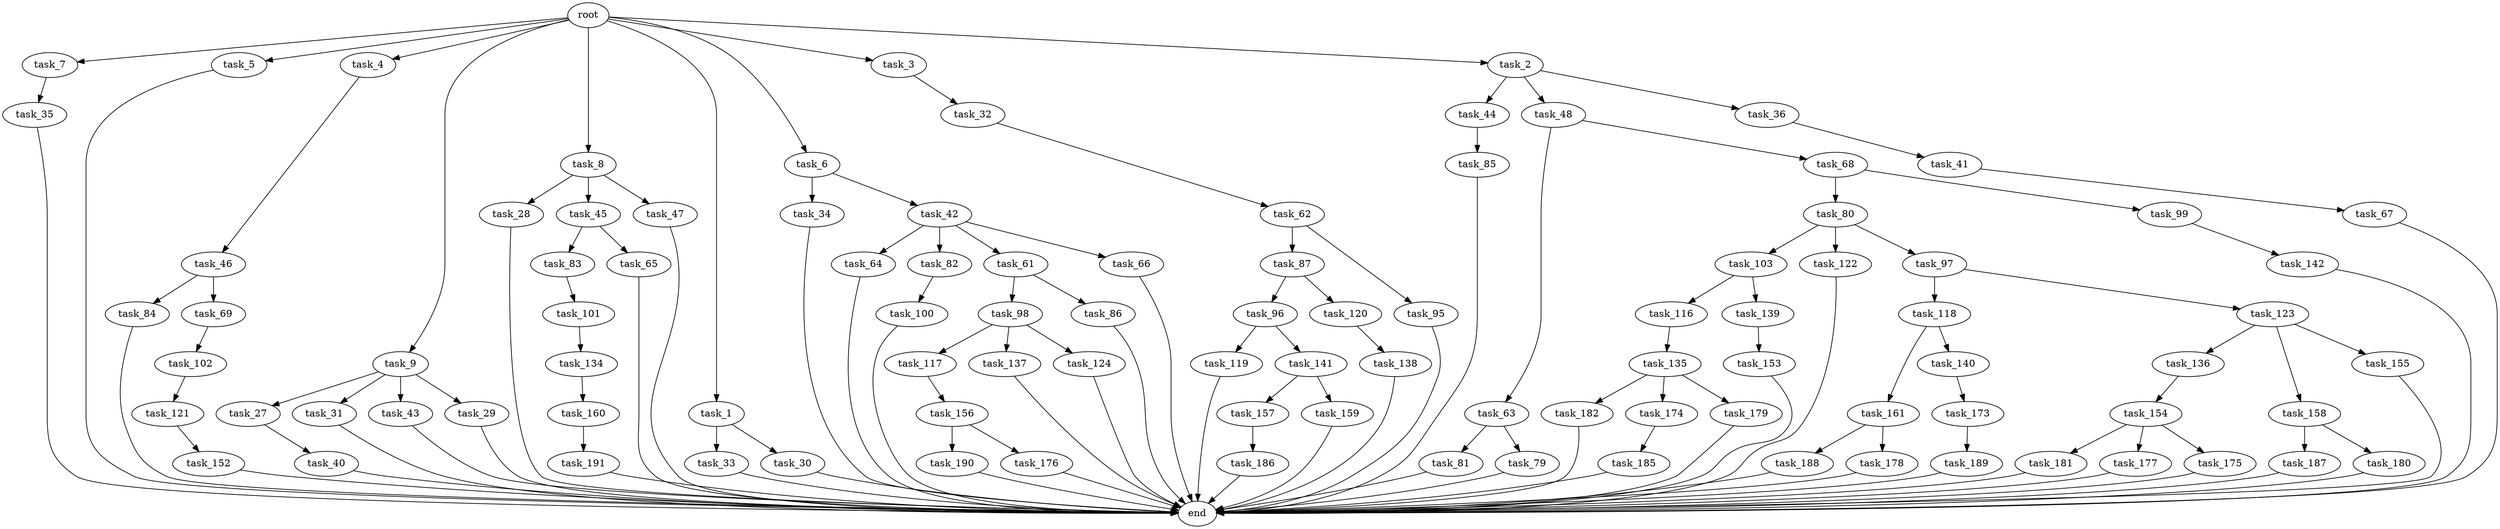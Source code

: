 digraph G {
  task_136 [size="1374389534.720000"];
  task_27 [size="4209067950.080000"];
  task_96 [size="5497558138.880000"];
  task_7 [size="10.240000"];
  task_117 [size="8589934592.000000"];
  task_119 [size="1374389534.720000"];
  task_181 [size="1374389534.720000"];
  task_182 [size="343597383.680000"];
  task_185 [size="5497558138.880000"];
  task_187 [size="5497558138.880000"];
  task_5 [size="10.240000"];
  task_4 [size="10.240000"];
  task_121 [size="773094113.280000"];
  task_84 [size="4209067950.080000"];
  task_81 [size="343597383.680000"];
  task_31 [size="4209067950.080000"];
  task_135 [size="8589934592.000000"];
  task_64 [size="773094113.280000"];
  task_103 [size="5497558138.880000"];
  task_118 [size="8589934592.000000"];
  task_141 [size="1374389534.720000"];
  task_190 [size="8589934592.000000"];
  task_116 [size="2147483648.000000"];
  task_28 [size="773094113.280000"];
  task_102 [size="8589934592.000000"];
  task_82 [size="773094113.280000"];
  task_9 [size="10.240000"];
  task_44 [size="8589934592.000000"];
  task_33 [size="2147483648.000000"];
  task_138 [size="343597383.680000"];
  task_98 [size="5497558138.880000"];
  task_186 [size="2147483648.000000"];
  task_153 [size="3092376453.120000"];
  root [size="0.000000"];
  task_8 [size="10.240000"];
  task_86 [size="5497558138.880000"];
  task_160 [size="6957847019.520000"];
  task_152 [size="2147483648.000000"];
  task_80 [size="773094113.280000"];
  task_40 [size="8589934592.000000"];
  task_83 [size="1374389534.720000"];
  task_1 [size="10.240000"];
  task_174 [size="343597383.680000"];
  task_188 [size="4209067950.080000"];
  task_134 [size="773094113.280000"];
  task_158 [size="1374389534.720000"];
  task_180 [size="5497558138.880000"];
  task_157 [size="773094113.280000"];
  task_177 [size="1374389534.720000"];
  task_123 [size="8589934592.000000"];
  task_43 [size="4209067950.080000"];
  task_63 [size="343597383.680000"];
  task_6 [size="10.240000"];
  task_173 [size="4209067950.080000"];
  task_3 [size="10.240000"];
  task_34 [size="343597383.680000"];
  task_99 [size="773094113.280000"];
  task_139 [size="2147483648.000000"];
  end [size="0.000000"];
  task_142 [size="2147483648.000000"];
  task_85 [size="5497558138.880000"];
  task_69 [size="4209067950.080000"];
  task_154 [size="6957847019.520000"];
  task_176 [size="8589934592.000000"];
  task_62 [size="4209067950.080000"];
  task_161 [size="5497558138.880000"];
  task_30 [size="2147483648.000000"];
  task_137 [size="8589934592.000000"];
  task_140 [size="5497558138.880000"];
  task_79 [size="343597383.680000"];
  task_48 [size="8589934592.000000"];
  task_45 [size="773094113.280000"];
  task_46 [size="343597383.680000"];
  task_124 [size="8589934592.000000"];
  task_32 [size="1374389534.720000"];
  task_2 [size="10.240000"];
  task_41 [size="773094113.280000"];
  task_156 [size="4209067950.080000"];
  task_42 [size="343597383.680000"];
  task_29 [size="4209067950.080000"];
  task_35 [size="4209067950.080000"];
  task_87 [size="2147483648.000000"];
  task_122 [size="5497558138.880000"];
  task_178 [size="4209067950.080000"];
  task_97 [size="5497558138.880000"];
  task_155 [size="1374389534.720000"];
  task_65 [size="1374389534.720000"];
  task_67 [size="343597383.680000"];
  task_68 [size="343597383.680000"];
  task_189 [size="343597383.680000"];
  task_120 [size="5497558138.880000"];
  task_47 [size="773094113.280000"];
  task_100 [size="1374389534.720000"];
  task_191 [size="3092376453.120000"];
  task_36 [size="8589934592.000000"];
  task_61 [size="773094113.280000"];
  task_179 [size="343597383.680000"];
  task_66 [size="773094113.280000"];
  task_95 [size="2147483648.000000"];
  task_101 [size="5497558138.880000"];
  task_159 [size="773094113.280000"];
  task_175 [size="1374389534.720000"];

  task_136 -> task_154 [size="679477248.000000"];
  task_27 -> task_40 [size="838860800.000000"];
  task_96 -> task_119 [size="134217728.000000"];
  task_96 -> task_141 [size="134217728.000000"];
  task_7 -> task_35 [size="411041792.000000"];
  task_117 -> task_156 [size="411041792.000000"];
  task_119 -> end [size="1.000000"];
  task_181 -> end [size="1.000000"];
  task_182 -> end [size="1.000000"];
  task_185 -> end [size="1.000000"];
  task_187 -> end [size="1.000000"];
  task_5 -> end [size="1.000000"];
  task_4 -> task_46 [size="33554432.000000"];
  task_121 -> task_152 [size="209715200.000000"];
  task_84 -> end [size="1.000000"];
  task_81 -> end [size="1.000000"];
  task_31 -> end [size="1.000000"];
  task_135 -> task_182 [size="33554432.000000"];
  task_135 -> task_179 [size="33554432.000000"];
  task_135 -> task_174 [size="33554432.000000"];
  task_64 -> end [size="1.000000"];
  task_103 -> task_116 [size="209715200.000000"];
  task_103 -> task_139 [size="209715200.000000"];
  task_118 -> task_140 [size="536870912.000000"];
  task_118 -> task_161 [size="536870912.000000"];
  task_141 -> task_159 [size="75497472.000000"];
  task_141 -> task_157 [size="75497472.000000"];
  task_190 -> end [size="1.000000"];
  task_116 -> task_135 [size="838860800.000000"];
  task_28 -> end [size="1.000000"];
  task_102 -> task_121 [size="75497472.000000"];
  task_82 -> task_100 [size="134217728.000000"];
  task_9 -> task_31 [size="411041792.000000"];
  task_9 -> task_27 [size="411041792.000000"];
  task_9 -> task_29 [size="411041792.000000"];
  task_9 -> task_43 [size="411041792.000000"];
  task_44 -> task_85 [size="536870912.000000"];
  task_33 -> end [size="1.000000"];
  task_138 -> end [size="1.000000"];
  task_98 -> task_137 [size="838860800.000000"];
  task_98 -> task_124 [size="838860800.000000"];
  task_98 -> task_117 [size="838860800.000000"];
  task_186 -> end [size="1.000000"];
  task_153 -> end [size="1.000000"];
  root -> task_8 [size="1.000000"];
  root -> task_2 [size="1.000000"];
  root -> task_5 [size="1.000000"];
  root -> task_4 [size="1.000000"];
  root -> task_9 [size="1.000000"];
  root -> task_1 [size="1.000000"];
  root -> task_7 [size="1.000000"];
  root -> task_6 [size="1.000000"];
  root -> task_3 [size="1.000000"];
  task_8 -> task_45 [size="75497472.000000"];
  task_8 -> task_47 [size="75497472.000000"];
  task_8 -> task_28 [size="75497472.000000"];
  task_86 -> end [size="1.000000"];
  task_160 -> task_191 [size="301989888.000000"];
  task_152 -> end [size="1.000000"];
  task_80 -> task_97 [size="536870912.000000"];
  task_80 -> task_103 [size="536870912.000000"];
  task_80 -> task_122 [size="536870912.000000"];
  task_40 -> end [size="1.000000"];
  task_83 -> task_101 [size="536870912.000000"];
  task_1 -> task_30 [size="209715200.000000"];
  task_1 -> task_33 [size="209715200.000000"];
  task_174 -> task_185 [size="536870912.000000"];
  task_188 -> end [size="1.000000"];
  task_134 -> task_160 [size="679477248.000000"];
  task_158 -> task_180 [size="536870912.000000"];
  task_158 -> task_187 [size="536870912.000000"];
  task_180 -> end [size="1.000000"];
  task_157 -> task_186 [size="209715200.000000"];
  task_177 -> end [size="1.000000"];
  task_123 -> task_136 [size="134217728.000000"];
  task_123 -> task_155 [size="134217728.000000"];
  task_123 -> task_158 [size="134217728.000000"];
  task_43 -> end [size="1.000000"];
  task_63 -> task_79 [size="33554432.000000"];
  task_63 -> task_81 [size="33554432.000000"];
  task_6 -> task_34 [size="33554432.000000"];
  task_6 -> task_42 [size="33554432.000000"];
  task_173 -> task_189 [size="33554432.000000"];
  task_3 -> task_32 [size="134217728.000000"];
  task_34 -> end [size="1.000000"];
  task_99 -> task_142 [size="209715200.000000"];
  task_139 -> task_153 [size="301989888.000000"];
  task_142 -> end [size="1.000000"];
  task_85 -> end [size="1.000000"];
  task_69 -> task_102 [size="838860800.000000"];
  task_154 -> task_177 [size="134217728.000000"];
  task_154 -> task_175 [size="134217728.000000"];
  task_154 -> task_181 [size="134217728.000000"];
  task_176 -> end [size="1.000000"];
  task_62 -> task_95 [size="209715200.000000"];
  task_62 -> task_87 [size="209715200.000000"];
  task_161 -> task_188 [size="411041792.000000"];
  task_161 -> task_178 [size="411041792.000000"];
  task_30 -> end [size="1.000000"];
  task_137 -> end [size="1.000000"];
  task_140 -> task_173 [size="411041792.000000"];
  task_79 -> end [size="1.000000"];
  task_48 -> task_63 [size="33554432.000000"];
  task_48 -> task_68 [size="33554432.000000"];
  task_45 -> task_83 [size="134217728.000000"];
  task_45 -> task_65 [size="134217728.000000"];
  task_46 -> task_84 [size="411041792.000000"];
  task_46 -> task_69 [size="411041792.000000"];
  task_124 -> end [size="1.000000"];
  task_32 -> task_62 [size="411041792.000000"];
  task_2 -> task_36 [size="838860800.000000"];
  task_2 -> task_44 [size="838860800.000000"];
  task_2 -> task_48 [size="838860800.000000"];
  task_41 -> task_67 [size="33554432.000000"];
  task_156 -> task_190 [size="838860800.000000"];
  task_156 -> task_176 [size="838860800.000000"];
  task_42 -> task_61 [size="75497472.000000"];
  task_42 -> task_66 [size="75497472.000000"];
  task_42 -> task_64 [size="75497472.000000"];
  task_42 -> task_82 [size="75497472.000000"];
  task_29 -> end [size="1.000000"];
  task_35 -> end [size="1.000000"];
  task_87 -> task_120 [size="536870912.000000"];
  task_87 -> task_96 [size="536870912.000000"];
  task_122 -> end [size="1.000000"];
  task_178 -> end [size="1.000000"];
  task_97 -> task_118 [size="838860800.000000"];
  task_97 -> task_123 [size="838860800.000000"];
  task_155 -> end [size="1.000000"];
  task_65 -> end [size="1.000000"];
  task_67 -> end [size="1.000000"];
  task_68 -> task_99 [size="75497472.000000"];
  task_68 -> task_80 [size="75497472.000000"];
  task_189 -> end [size="1.000000"];
  task_120 -> task_138 [size="33554432.000000"];
  task_47 -> end [size="1.000000"];
  task_100 -> end [size="1.000000"];
  task_191 -> end [size="1.000000"];
  task_36 -> task_41 [size="75497472.000000"];
  task_61 -> task_98 [size="536870912.000000"];
  task_61 -> task_86 [size="536870912.000000"];
  task_179 -> end [size="1.000000"];
  task_66 -> end [size="1.000000"];
  task_95 -> end [size="1.000000"];
  task_101 -> task_134 [size="75497472.000000"];
  task_159 -> end [size="1.000000"];
  task_175 -> end [size="1.000000"];
}

